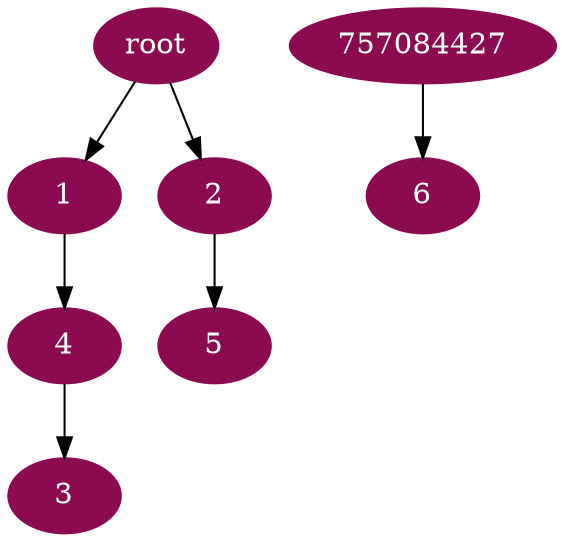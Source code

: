digraph G {
node [color=deeppink4, style=filled, fontcolor=white];
"root" -> 1;
"root" -> 2;
4 -> 3;
1 -> 4;
2 -> 5;
757084427 -> 6;
}
